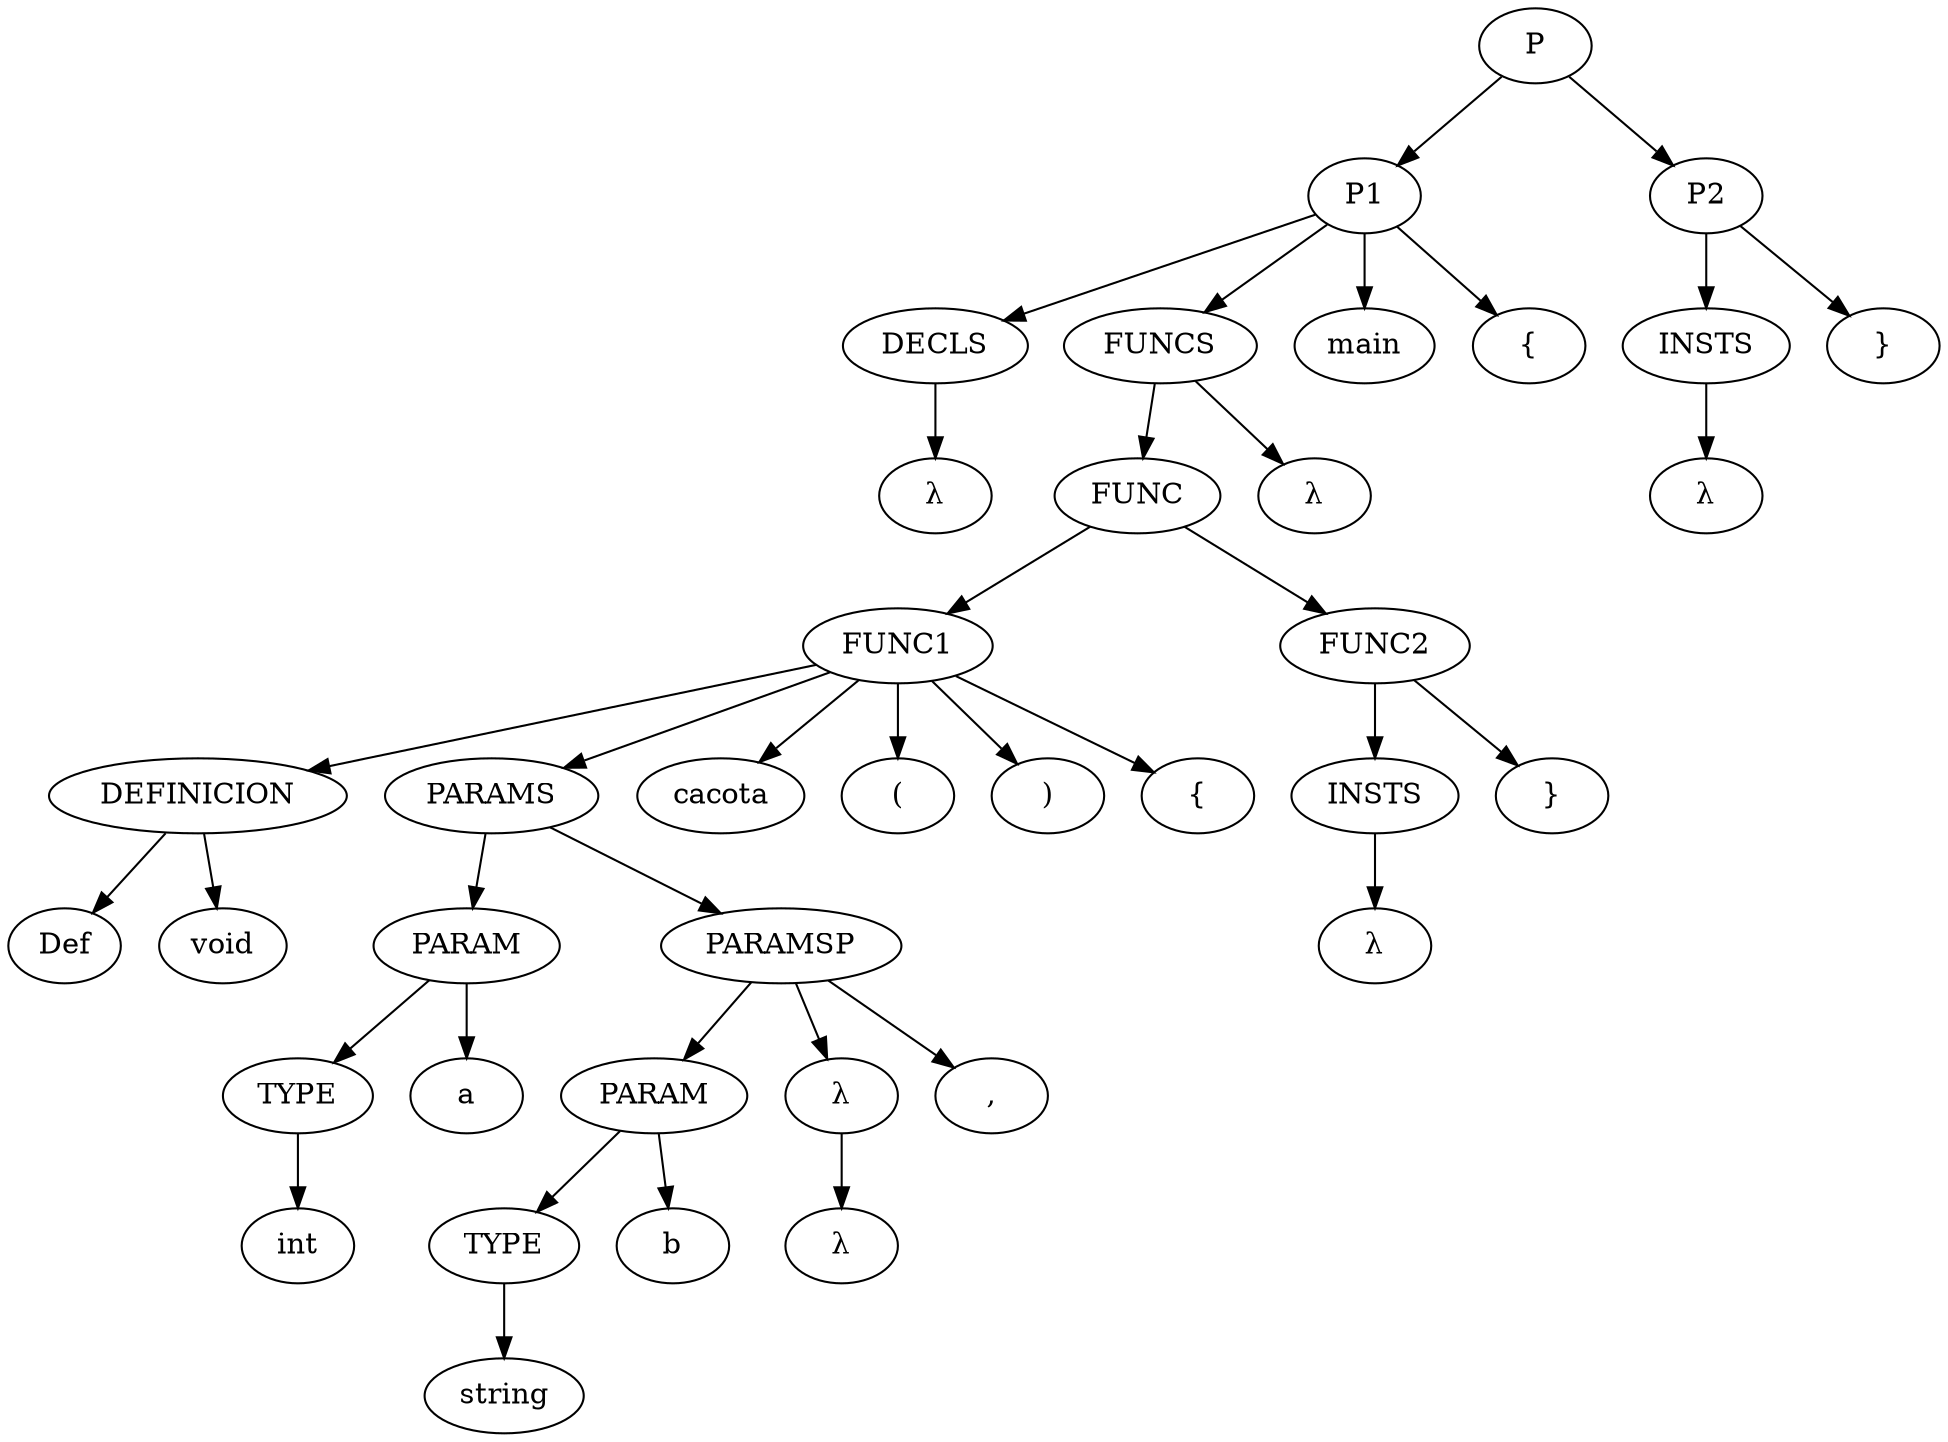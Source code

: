 strict digraph G {
  s0 [ label="DECLS" ];
  s1 [ label="λ" ];
  s2 [ label="DEFINICION" ];
  s3 [ label="Def" ];
  s4 [ label="void" ];
  s5 [ label="TYPE" ];
  s6 [ label="int" ];
  s7 [ label="PARAM" ];
  s8 [ label="a" ];
  s9 [ label="TYPE" ];
  s10 [ label="string" ];
  s11 [ label="PARAM" ];
  s12 [ label="b" ];
  s13 [ label="λ" ];
  s14 [ label="λ" ];
  s15 [ label="PARAMSP" ];
  s16 [ label="," ];
  s17 [ label="PARAMS" ];
  s18 [ label="FUNC1" ];
  s19 [ label="cacota" ];
  s20 [ label="(" ];
  s21 [ label=")" ];
  s22 [ label="{" ];
  s23 [ label="INSTS" ];
  s24 [ label="λ" ];
  s25 [ label="FUNC2" ];
  s26 [ label="}" ];
  s27 [ label="FUNC" ];
  s28 [ label="λ" ];
  s29 [ label="FUNCS" ];
  s30 [ label="P1" ];
  s31 [ label="main" ];
  s32 [ label="{" ];
  s33 [ label="INSTS" ];
  s34 [ label="λ" ];
  s35 [ label="P2" ];
  s36 [ label="}" ];
  s37 [ label="P" ];
  s0 -> s1;
  s2 -> s3;
  s2 -> s4;
  s5 -> s6;
  s7 -> s5;
  s7 -> s8;
  s9 -> s10;
  s11 -> s9;
  s11 -> s12;
  s13 -> s14;
  s15 -> s16;
  s15 -> s11;
  s15 -> s13;
  s17 -> s7;
  s17 -> s15;
  s18 -> s2;
  s18 -> s19;
  s18 -> s20;
  s18 -> s17;
  s18 -> s21;
  s18 -> s22;
  s23 -> s24;
  s25 -> s23;
  s25 -> s26;
  s27 -> s18;
  s27 -> s25;
  s29 -> s27;
  s29 -> s28;
  s30 -> s0;
  s30 -> s29;
  s30 -> s31;
  s30 -> s32;
  s33 -> s34;
  s35 -> s33;
  s35 -> s36;
  s37 -> s30;
  s37 -> s35;
}
